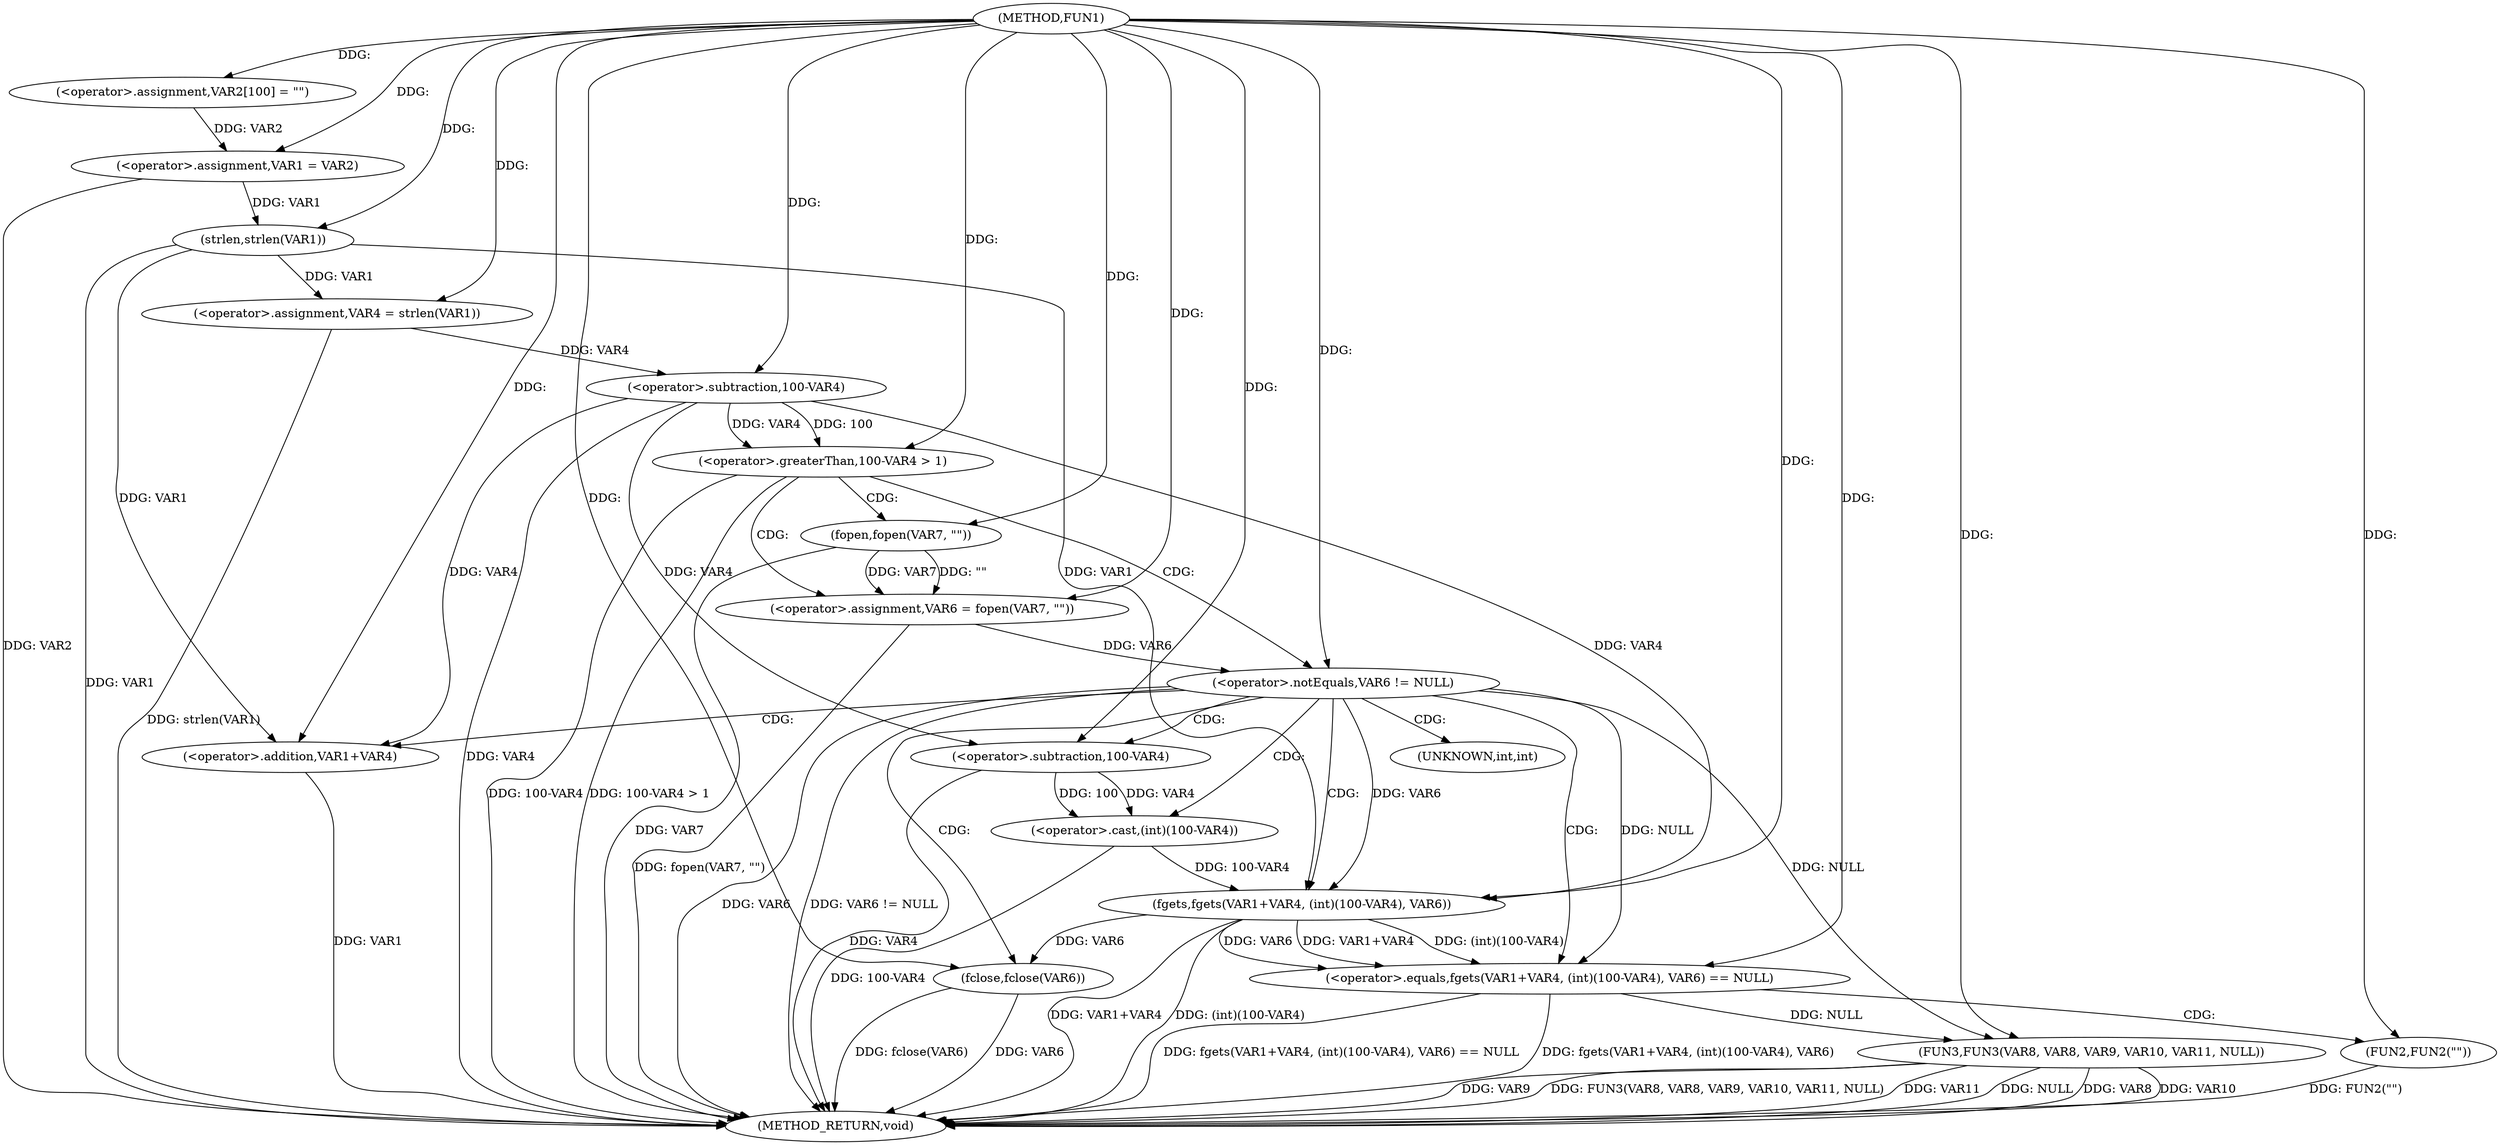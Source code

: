 digraph FUN1 {  
"1000100" [label = "(METHOD,FUN1)" ]
"1000161" [label = "(METHOD_RETURN,void)" ]
"1000104" [label = "(<operator>.assignment,VAR2[100] = \"\")" ]
"1000107" [label = "(<operator>.assignment,VAR1 = VAR2)" ]
"1000114" [label = "(<operator>.assignment,VAR4 = strlen(VAR1))" ]
"1000116" [label = "(strlen,strlen(VAR1))" ]
"1000120" [label = "(<operator>.greaterThan,100-VAR4 > 1)" ]
"1000121" [label = "(<operator>.subtraction,100-VAR4)" ]
"1000126" [label = "(<operator>.assignment,VAR6 = fopen(VAR7, \"\"))" ]
"1000128" [label = "(fopen,fopen(VAR7, \"\"))" ]
"1000132" [label = "(<operator>.notEquals,VAR6 != NULL)" ]
"1000137" [label = "(<operator>.equals,fgets(VAR1+VAR4, (int)(100-VAR4), VAR6) == NULL)" ]
"1000138" [label = "(fgets,fgets(VAR1+VAR4, (int)(100-VAR4), VAR6))" ]
"1000139" [label = "(<operator>.addition,VAR1+VAR4)" ]
"1000142" [label = "(<operator>.cast,(int)(100-VAR4))" ]
"1000144" [label = "(<operator>.subtraction,100-VAR4)" ]
"1000150" [label = "(FUN2,FUN2(\"\"))" ]
"1000152" [label = "(fclose,fclose(VAR6))" ]
"1000154" [label = "(FUN3,FUN3(VAR8, VAR8, VAR9, VAR10, VAR11, NULL))" ]
"1000143" [label = "(UNKNOWN,int,int)" ]
  "1000138" -> "1000161"  [ label = "DDG: (int)(100-VAR4)"] 
  "1000154" -> "1000161"  [ label = "DDG: VAR9"] 
  "1000120" -> "1000161"  [ label = "DDG: 100-VAR4"] 
  "1000152" -> "1000161"  [ label = "DDG: VAR6"] 
  "1000132" -> "1000161"  [ label = "DDG: VAR6"] 
  "1000154" -> "1000161"  [ label = "DDG: FUN3(VAR8, VAR8, VAR9, VAR10, VAR11, NULL)"] 
  "1000120" -> "1000161"  [ label = "DDG: 100-VAR4 > 1"] 
  "1000150" -> "1000161"  [ label = "DDG: FUN2(\"\")"] 
  "1000144" -> "1000161"  [ label = "DDG: VAR4"] 
  "1000114" -> "1000161"  [ label = "DDG: strlen(VAR1)"] 
  "1000154" -> "1000161"  [ label = "DDG: VAR11"] 
  "1000116" -> "1000161"  [ label = "DDG: VAR1"] 
  "1000154" -> "1000161"  [ label = "DDG: NULL"] 
  "1000121" -> "1000161"  [ label = "DDG: VAR4"] 
  "1000132" -> "1000161"  [ label = "DDG: VAR6 != NULL"] 
  "1000138" -> "1000161"  [ label = "DDG: VAR1+VAR4"] 
  "1000139" -> "1000161"  [ label = "DDG: VAR1"] 
  "1000152" -> "1000161"  [ label = "DDG: fclose(VAR6)"] 
  "1000128" -> "1000161"  [ label = "DDG: VAR7"] 
  "1000154" -> "1000161"  [ label = "DDG: VAR8"] 
  "1000154" -> "1000161"  [ label = "DDG: VAR10"] 
  "1000142" -> "1000161"  [ label = "DDG: 100-VAR4"] 
  "1000137" -> "1000161"  [ label = "DDG: fgets(VAR1+VAR4, (int)(100-VAR4), VAR6)"] 
  "1000126" -> "1000161"  [ label = "DDG: fopen(VAR7, \"\")"] 
  "1000137" -> "1000161"  [ label = "DDG: fgets(VAR1+VAR4, (int)(100-VAR4), VAR6) == NULL"] 
  "1000107" -> "1000161"  [ label = "DDG: VAR2"] 
  "1000100" -> "1000104"  [ label = "DDG: "] 
  "1000104" -> "1000107"  [ label = "DDG: VAR2"] 
  "1000100" -> "1000107"  [ label = "DDG: "] 
  "1000116" -> "1000114"  [ label = "DDG: VAR1"] 
  "1000100" -> "1000114"  [ label = "DDG: "] 
  "1000107" -> "1000116"  [ label = "DDG: VAR1"] 
  "1000100" -> "1000116"  [ label = "DDG: "] 
  "1000121" -> "1000120"  [ label = "DDG: 100"] 
  "1000121" -> "1000120"  [ label = "DDG: VAR4"] 
  "1000100" -> "1000121"  [ label = "DDG: "] 
  "1000114" -> "1000121"  [ label = "DDG: VAR4"] 
  "1000100" -> "1000120"  [ label = "DDG: "] 
  "1000128" -> "1000126"  [ label = "DDG: VAR7"] 
  "1000128" -> "1000126"  [ label = "DDG: \"\""] 
  "1000100" -> "1000126"  [ label = "DDG: "] 
  "1000100" -> "1000128"  [ label = "DDG: "] 
  "1000126" -> "1000132"  [ label = "DDG: VAR6"] 
  "1000100" -> "1000132"  [ label = "DDG: "] 
  "1000138" -> "1000137"  [ label = "DDG: VAR1+VAR4"] 
  "1000138" -> "1000137"  [ label = "DDG: (int)(100-VAR4)"] 
  "1000138" -> "1000137"  [ label = "DDG: VAR6"] 
  "1000116" -> "1000138"  [ label = "DDG: VAR1"] 
  "1000100" -> "1000138"  [ label = "DDG: "] 
  "1000121" -> "1000138"  [ label = "DDG: VAR4"] 
  "1000116" -> "1000139"  [ label = "DDG: VAR1"] 
  "1000100" -> "1000139"  [ label = "DDG: "] 
  "1000121" -> "1000139"  [ label = "DDG: VAR4"] 
  "1000142" -> "1000138"  [ label = "DDG: 100-VAR4"] 
  "1000144" -> "1000142"  [ label = "DDG: 100"] 
  "1000144" -> "1000142"  [ label = "DDG: VAR4"] 
  "1000100" -> "1000144"  [ label = "DDG: "] 
  "1000121" -> "1000144"  [ label = "DDG: VAR4"] 
  "1000132" -> "1000138"  [ label = "DDG: VAR6"] 
  "1000132" -> "1000137"  [ label = "DDG: NULL"] 
  "1000100" -> "1000137"  [ label = "DDG: "] 
  "1000100" -> "1000150"  [ label = "DDG: "] 
  "1000138" -> "1000152"  [ label = "DDG: VAR6"] 
  "1000100" -> "1000152"  [ label = "DDG: "] 
  "1000100" -> "1000154"  [ label = "DDG: "] 
  "1000132" -> "1000154"  [ label = "DDG: NULL"] 
  "1000137" -> "1000154"  [ label = "DDG: NULL"] 
  "1000120" -> "1000126"  [ label = "CDG: "] 
  "1000120" -> "1000132"  [ label = "CDG: "] 
  "1000120" -> "1000128"  [ label = "CDG: "] 
  "1000132" -> "1000143"  [ label = "CDG: "] 
  "1000132" -> "1000142"  [ label = "CDG: "] 
  "1000132" -> "1000137"  [ label = "CDG: "] 
  "1000132" -> "1000152"  [ label = "CDG: "] 
  "1000132" -> "1000139"  [ label = "CDG: "] 
  "1000132" -> "1000144"  [ label = "CDG: "] 
  "1000132" -> "1000138"  [ label = "CDG: "] 
  "1000137" -> "1000150"  [ label = "CDG: "] 
}

